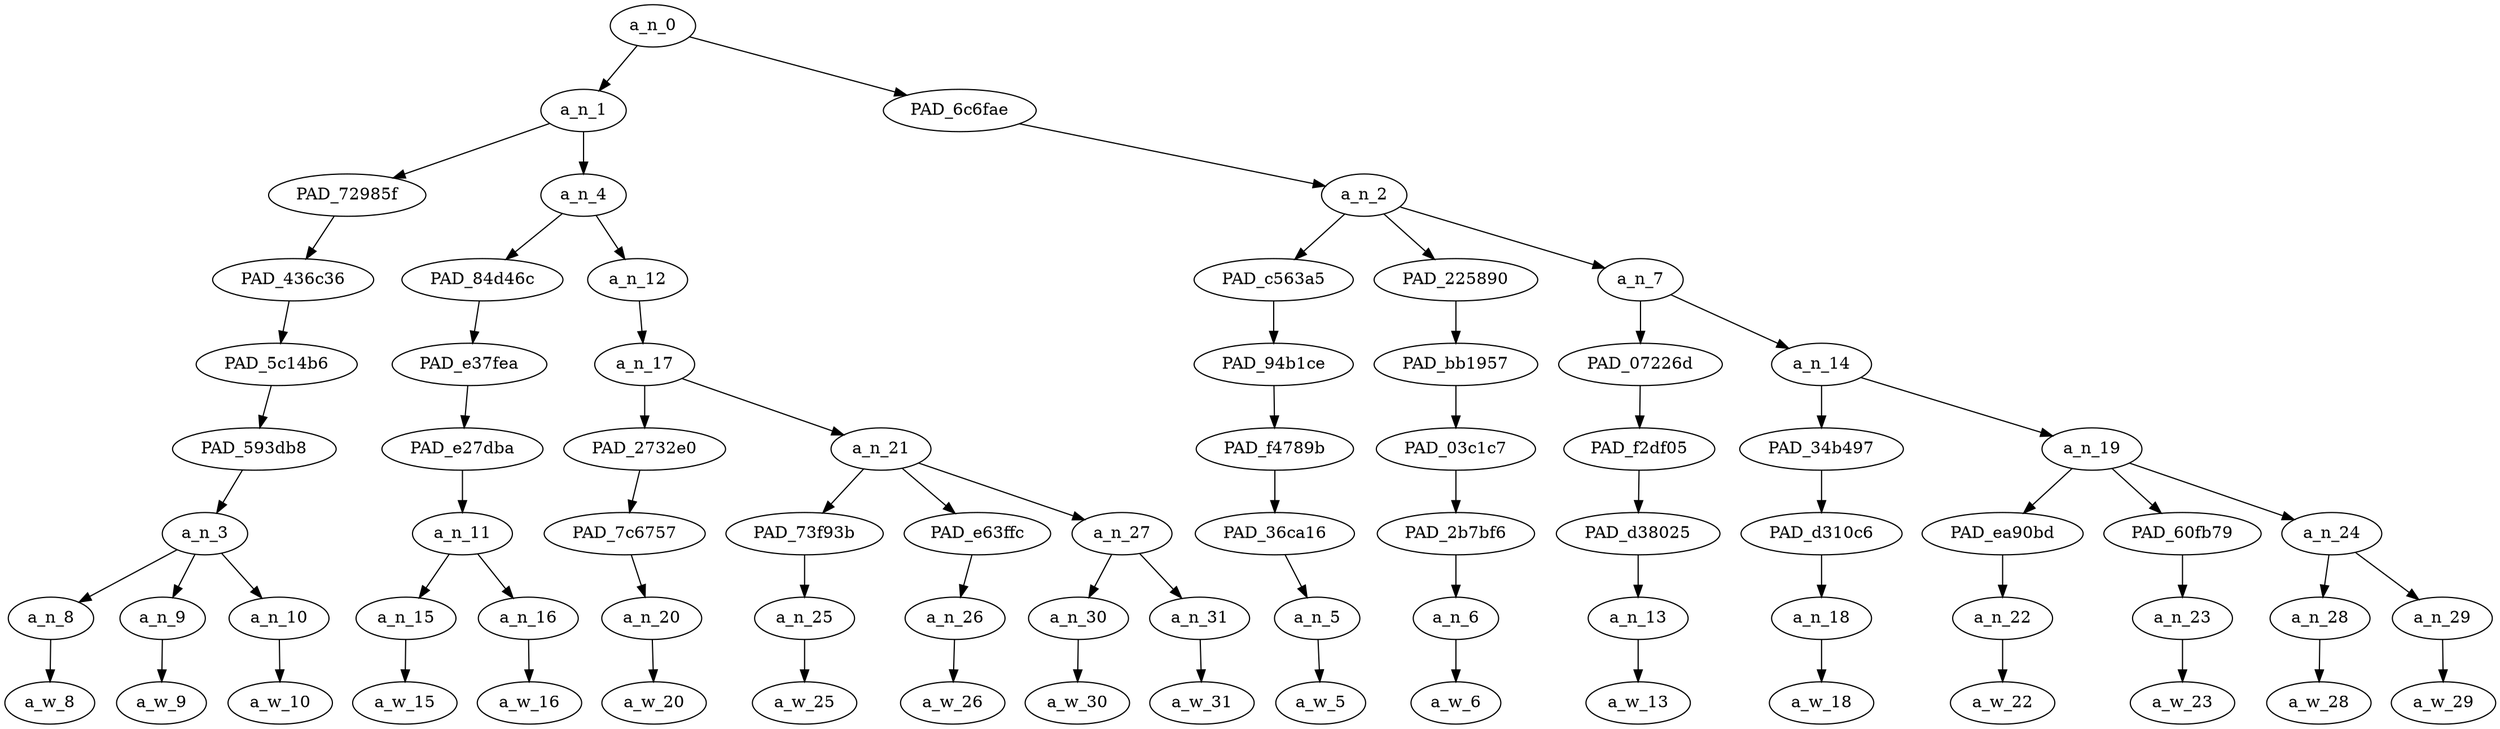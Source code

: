 strict digraph "" {
	a_n_0	[div_dir=-1,
		index=0,
		level=8,
		pos="7.121527777777778,8!",
		text_span="[0, 1, 2, 3, 4, 5, 6, 7, 8, 9, 10, 11, 12, 13, 14, 15, 16, 17]",
		value=1.00000000];
	a_n_1	[div_dir=-1,
		index=0,
		level=7,
		pos="2.8958333333333335,7!",
		text_span="[0, 1, 2, 3, 4, 5, 6, 7, 8, 9]",
		value=0.40541146];
	a_n_0 -> a_n_1;
	PAD_6c6fae	[div_dir=-1,
		index=1,
		level=7,
		pos="11.347222222222221,7!",
		text_span="[10, 11, 12, 13, 14, 15, 16, 17]",
		value=0.59453989];
	a_n_0 -> PAD_6c6fae;
	PAD_72985f	[div_dir=1,
		index=0,
		level=6,
		pos="1.0,6!",
		text_span="[0, 1, 2]",
		value=0.17138783];
	a_n_1 -> PAD_72985f;
	a_n_4	[div_dir=-1,
		index=1,
		level=6,
		pos="4.791666666666667,6!",
		text_span="[3, 4, 5, 6, 7, 8, 9]",
		value=0.23401784];
	a_n_1 -> a_n_4;
	PAD_436c36	[div_dir=1,
		index=0,
		level=5,
		pos="1.0,5!",
		text_span="[0, 1, 2]",
		value=0.17138783];
	PAD_72985f -> PAD_436c36;
	PAD_5c14b6	[div_dir=1,
		index=0,
		level=4,
		pos="1.0,4!",
		text_span="[0, 1, 2]",
		value=0.17138783];
	PAD_436c36 -> PAD_5c14b6;
	PAD_593db8	[div_dir=1,
		index=0,
		level=3,
		pos="1.0,3!",
		text_span="[0, 1, 2]",
		value=0.17138783];
	PAD_5c14b6 -> PAD_593db8;
	a_n_3	[div_dir=1,
		index=0,
		level=2,
		pos="1.0,2!",
		text_span="[0, 1, 2]",
		value=0.17138783];
	PAD_593db8 -> a_n_3;
	a_n_8	[div_dir=-1,
		index=0,
		level=1,
		pos="0.0,1!",
		text_span="[0]",
		value=0.04780680];
	a_n_3 -> a_n_8;
	a_n_9	[div_dir=1,
		index=1,
		level=1,
		pos="1.0,1!",
		text_span="[1]",
		value=0.05692029];
	a_n_3 -> a_n_9;
	a_n_10	[div_dir=1,
		index=2,
		level=1,
		pos="2.0,1!",
		text_span="[2]",
		value=0.06662403];
	a_n_3 -> a_n_10;
	a_w_8	[div_dir=0,
		index=0,
		level=0,
		pos="0,0!",
		text_span="[0]",
		value="<user>"];
	a_n_8 -> a_w_8;
	a_w_9	[div_dir=0,
		index=1,
		level=0,
		pos="1,0!",
		text_span="[1]",
		value=😂];
	a_n_9 -> a_w_9;
	a_w_10	[div_dir=0,
		index=2,
		level=0,
		pos="2,0!",
		text_span="[2]",
		value=mary];
	a_n_10 -> a_w_10;
	PAD_84d46c	[div_dir=-1,
		index=1,
		level=5,
		pos="3.5,5!",
		text_span="[3, 4]",
		value=0.07513680];
	a_n_4 -> PAD_84d46c;
	a_n_12	[div_dir=1,
		index=2,
		level=5,
		pos="6.083333333333334,5!",
		text_span="[5, 6, 7, 8, 9]",
		value=0.15886006];
	a_n_4 -> a_n_12;
	PAD_e37fea	[div_dir=-1,
		index=1,
		level=4,
		pos="3.5,4!",
		text_span="[3, 4]",
		value=0.07513680];
	PAD_84d46c -> PAD_e37fea;
	PAD_e27dba	[div_dir=-1,
		index=1,
		level=3,
		pos="3.5,3!",
		text_span="[3, 4]",
		value=0.07513680];
	PAD_e37fea -> PAD_e27dba;
	a_n_11	[div_dir=-1,
		index=1,
		level=2,
		pos="3.5,2!",
		text_span="[3, 4]",
		value=0.07513680];
	PAD_e27dba -> a_n_11;
	a_n_15	[div_dir=-1,
		index=3,
		level=1,
		pos="3.0,1!",
		text_span="[3]",
		value=0.03511930];
	a_n_11 -> a_n_15;
	a_n_16	[div_dir=1,
		index=4,
		level=1,
		pos="4.0,1!",
		text_span="[4]",
		value=0.03993349];
	a_n_11 -> a_n_16;
	a_w_15	[div_dir=0,
		index=3,
		level=0,
		pos="3,0!",
		text_span="[3]",
		value=my];
	a_n_15 -> a_w_15;
	a_w_16	[div_dir=0,
		index=4,
		level=0,
		pos="4,0!",
		text_span="[4]",
		value=dear];
	a_n_16 -> a_w_16;
	a_n_17	[div_dir=1,
		index=2,
		level=4,
		pos="6.083333333333334,4!",
		text_span="[5, 6, 7, 8, 9]",
		value=0.15883258];
	a_n_12 -> a_n_17;
	PAD_2732e0	[div_dir=1,
		index=2,
		level=3,
		pos="5.0,3!",
		text_span="[5]",
		value=0.02523255];
	a_n_17 -> PAD_2732e0;
	a_n_21	[div_dir=1,
		index=3,
		level=3,
		pos="7.166666666666667,3!",
		text_span="[6, 7, 8, 9]",
		value=0.13357254];
	a_n_17 -> a_n_21;
	PAD_7c6757	[div_dir=1,
		index=2,
		level=2,
		pos="5.0,2!",
		text_span="[5]",
		value=0.02523255];
	PAD_2732e0 -> PAD_7c6757;
	a_n_20	[div_dir=1,
		index=5,
		level=1,
		pos="5.0,1!",
		text_span="[5]",
		value=0.02523255];
	PAD_7c6757 -> a_n_20;
	a_w_20	[div_dir=0,
		index=5,
		level=0,
		pos="5,0!",
		text_span="[5]",
		value=you];
	a_n_20 -> a_w_20;
	PAD_73f93b	[div_dir=1,
		index=3,
		level=2,
		pos="6.0,2!",
		text_span="[6]",
		value=0.02146178];
	a_n_21 -> PAD_73f93b;
	PAD_e63ffc	[div_dir=1,
		index=4,
		level=2,
		pos="7.0,2!",
		text_span="[7]",
		value=0.01992827];
	a_n_21 -> PAD_e63ffc;
	a_n_27	[div_dir=-1,
		index=5,
		level=2,
		pos="8.5,2!",
		text_span="[8, 9]",
		value=0.09216829];
	a_n_21 -> a_n_27;
	a_n_25	[div_dir=1,
		index=6,
		level=1,
		pos="6.0,1!",
		text_span="[6]",
		value=0.02146178];
	PAD_73f93b -> a_n_25;
	a_w_25	[div_dir=0,
		index=6,
		level=0,
		pos="6,0!",
		text_span="[6]",
		value=can];
	a_n_25 -> a_w_25;
	a_n_26	[div_dir=1,
		index=7,
		level=1,
		pos="7.0,1!",
		text_span="[7]",
		value=0.01992827];
	PAD_e63ffc -> a_n_26;
	a_w_26	[div_dir=0,
		index=7,
		level=0,
		pos="7,0!",
		text_span="[7]",
		value=not];
	a_n_26 -> a_w_26;
	a_n_30	[div_dir=-1,
		index=8,
		level=1,
		pos="8.0,1!",
		text_span="[8]",
		value=0.05853940];
	a_n_27 -> a_n_30;
	a_n_31	[div_dir=1,
		index=9,
		level=1,
		pos="9.0,1!",
		text_span="[9]",
		value=0.03358443];
	a_n_27 -> a_n_31;
	a_w_30	[div_dir=0,
		index=8,
		level=0,
		pos="8,0!",
		text_span="[8]",
		value=kill];
	a_n_30 -> a_w_30;
	a_w_31	[div_dir=0,
		index=9,
		level=0,
		pos="9,0!",
		text_span="[9]",
		value=yourself];
	a_n_31 -> a_w_31;
	a_n_2	[div_dir=-1,
		index=2,
		level=6,
		pos="11.347222222222221,6!",
		text_span="[10, 11, 12, 13, 14, 15, 16, 17]",
		value=0.59453989];
	PAD_6c6fae -> a_n_2;
	PAD_c563a5	[div_dir=1,
		index=3,
		level=5,
		pos="10.0,5!",
		text_span="[10]",
		value=0.02180142];
	a_n_2 -> PAD_c563a5;
	PAD_225890	[div_dir=-1,
		index=4,
		level=5,
		pos="11.0,5!",
		text_span="[11]",
		value=0.02303328];
	a_n_2 -> PAD_225890;
	a_n_7	[div_dir=-1,
		index=5,
		level=5,
		pos="13.041666666666666,5!",
		text_span="[12, 13, 14, 15, 16, 17]",
		value=0.54964747];
	a_n_2 -> a_n_7;
	PAD_94b1ce	[div_dir=1,
		index=3,
		level=4,
		pos="10.0,4!",
		text_span="[10]",
		value=0.02180142];
	PAD_c563a5 -> PAD_94b1ce;
	PAD_f4789b	[div_dir=1,
		index=4,
		level=3,
		pos="10.0,3!",
		text_span="[10]",
		value=0.02180142];
	PAD_94b1ce -> PAD_f4789b;
	PAD_36ca16	[div_dir=1,
		index=6,
		level=2,
		pos="10.0,2!",
		text_span="[10]",
		value=0.02180142];
	PAD_f4789b -> PAD_36ca16;
	a_n_5	[div_dir=1,
		index=10,
		level=1,
		pos="10.0,1!",
		text_span="[10]",
		value=0.02180142];
	PAD_36ca16 -> a_n_5;
	a_w_5	[div_dir=0,
		index=10,
		level=0,
		pos="10,0!",
		text_span="[10]",
		value=come];
	a_n_5 -> a_w_5;
	PAD_bb1957	[div_dir=-1,
		index=4,
		level=4,
		pos="11.0,4!",
		text_span="[11]",
		value=0.02303328];
	PAD_225890 -> PAD_bb1957;
	PAD_03c1c7	[div_dir=-1,
		index=5,
		level=3,
		pos="11.0,3!",
		text_span="[11]",
		value=0.02303328];
	PAD_bb1957 -> PAD_03c1c7;
	PAD_2b7bf6	[div_dir=-1,
		index=7,
		level=2,
		pos="11.0,2!",
		text_span="[11]",
		value=0.02303328];
	PAD_03c1c7 -> PAD_2b7bf6;
	a_n_6	[div_dir=-1,
		index=11,
		level=1,
		pos="11.0,1!",
		text_span="[11]",
		value=0.02303328];
	PAD_2b7bf6 -> a_n_6;
	a_w_6	[div_dir=0,
		index=11,
		level=0,
		pos="11,0!",
		text_span="[11]",
		value=back];
	a_n_6 -> a_w_6;
	PAD_07226d	[div_dir=-1,
		index=5,
		level=4,
		pos="12.0,4!",
		text_span="[12]",
		value=0.02473200];
	a_n_7 -> PAD_07226d;
	a_n_14	[div_dir=-1,
		index=6,
		level=4,
		pos="14.083333333333332,4!",
		text_span="[13, 14, 15, 16, 17]",
		value=0.52486164];
	a_n_7 -> a_n_14;
	PAD_f2df05	[div_dir=-1,
		index=6,
		level=3,
		pos="12.0,3!",
		text_span="[12]",
		value=0.02473200];
	PAD_07226d -> PAD_f2df05;
	PAD_d38025	[div_dir=-1,
		index=8,
		level=2,
		pos="12.0,2!",
		text_span="[12]",
		value=0.02473200];
	PAD_f2df05 -> PAD_d38025;
	a_n_13	[div_dir=-1,
		index=12,
		level=1,
		pos="12.0,1!",
		text_span="[12]",
		value=0.02473200];
	PAD_d38025 -> a_n_13;
	a_w_13	[div_dir=0,
		index=12,
		level=0,
		pos="12,0!",
		text_span="[12]",
		value=let];
	a_n_13 -> a_w_13;
	PAD_34b497	[div_dir=1,
		index=7,
		level=3,
		pos="13.0,3!",
		text_span="[13]",
		value=0.03106882];
	a_n_14 -> PAD_34b497;
	a_n_19	[div_dir=-1,
		index=8,
		level=3,
		pos="15.166666666666666,3!",
		text_span="[14, 15, 16, 17]",
		value=0.49375773];
	a_n_14 -> a_n_19;
	PAD_d310c6	[div_dir=1,
		index=9,
		level=2,
		pos="13.0,2!",
		text_span="[13]",
		value=0.03106882];
	PAD_34b497 -> PAD_d310c6;
	a_n_18	[div_dir=1,
		index=13,
		level=1,
		pos="13.0,1!",
		text_span="[13]",
		value=0.03106882];
	PAD_d310c6 -> a_n_18;
	a_w_18	[div_dir=0,
		index=13,
		level=0,
		pos="13,0!",
		text_span="[13]",
		value=us];
	a_n_18 -> a_w_18;
	PAD_ea90bd	[div_dir=1,
		index=10,
		level=2,
		pos="14.0,2!",
		text_span="[14]",
		value=0.06480234];
	a_n_19 -> PAD_ea90bd;
	PAD_60fb79	[div_dir=-1,
		index=11,
		level=2,
		pos="15.0,2!",
		text_span="[15]",
		value=0.03511327];
	a_n_19 -> PAD_60fb79;
	a_n_24	[div_dir=-1,
		index=12,
		level=2,
		pos="16.5,2!",
		text_span="[16, 17]",
		value=0.39378394];
	a_n_19 -> a_n_24;
	a_n_22	[div_dir=1,
		index=14,
		level=1,
		pos="14.0,1!",
		text_span="[14]",
		value=0.06480234];
	PAD_ea90bd -> a_n_22;
	a_w_22	[div_dir=0,
		index=14,
		level=0,
		pos="14,0!",
		text_span="[14]",
		value=finish];
	a_n_22 -> a_w_22;
	a_n_23	[div_dir=-1,
		index=15,
		level=1,
		pos="15.0,1!",
		text_span="[15]",
		value=0.03511327];
	PAD_60fb79 -> a_n_23;
	a_w_23	[div_dir=0,
		index=15,
		level=0,
		pos="15,0!",
		text_span="[15]",
		value=ourselves];
	a_n_23 -> a_w_23;
	a_n_28	[div_dir=1,
		index=16,
		level=1,
		pos="16.0,1!",
		text_span="[16]",
		value=0.03377949];
	a_n_24 -> a_n_28;
	a_n_29	[div_dir=-1,
		index=17,
		level=1,
		pos="17.0,1!",
		text_span="[17]",
		value=0.36000220];
	a_n_24 -> a_n_29;
	a_w_28	[div_dir=0,
		index=16,
		level=0,
		pos="16,0!",
		text_span="[16]",
		value=at];
	a_n_28 -> a_w_28;
	a_w_29	[div_dir=0,
		index=17,
		level=0,
		pos="17,0!",
		text_span="[17]",
		value=ojuelegba];
	a_n_29 -> a_w_29;
}
